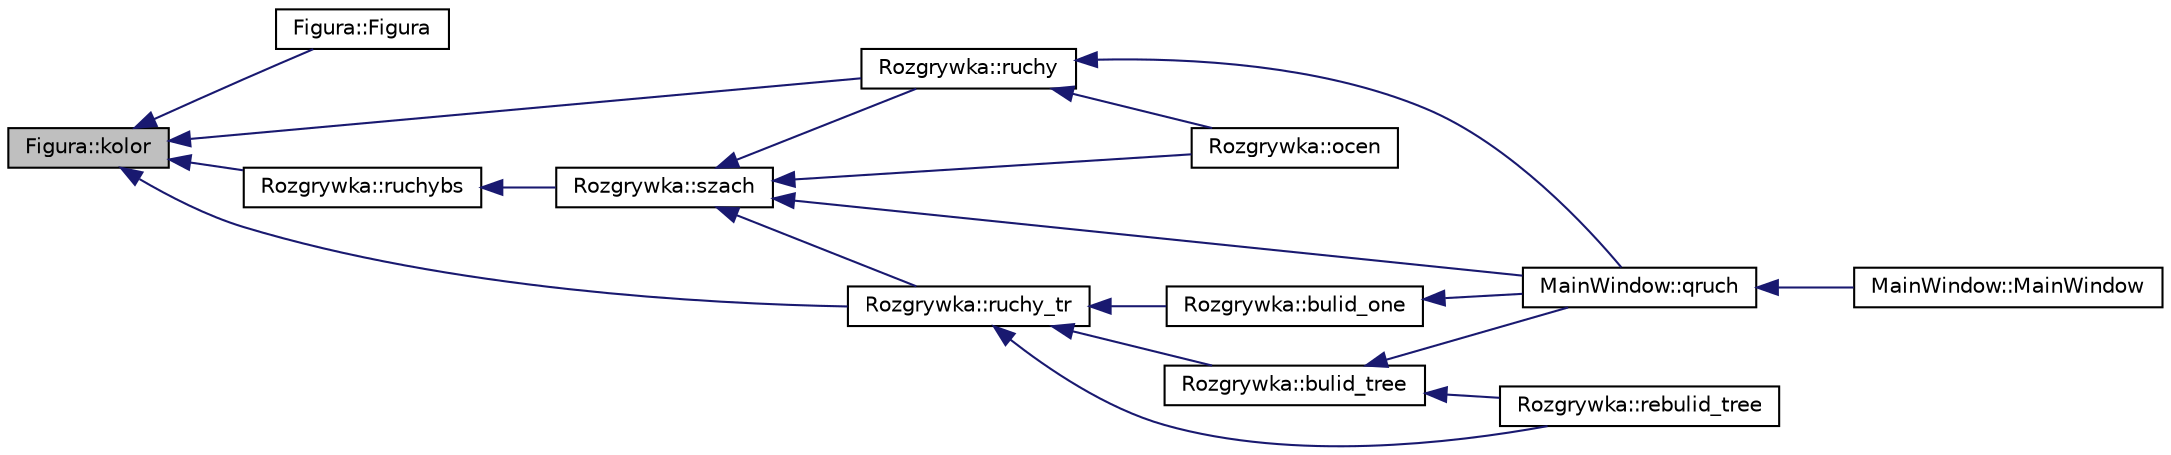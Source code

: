 digraph G
{
  edge [fontname="Helvetica",fontsize="10",labelfontname="Helvetica",labelfontsize="10"];
  node [fontname="Helvetica",fontsize="10",shape=record];
  rankdir="LR";
  Node1 [label="Figura::kolor",height=0.2,width=0.4,color="black", fillcolor="grey75", style="filled" fontcolor="black"];
  Node1 -> Node2 [dir="back",color="midnightblue",fontsize="10",style="solid"];
  Node2 [label="Figura::Figura",height=0.2,width=0.4,color="black", fillcolor="white", style="filled",URL="$class_figura.html#a367128d959353c9077fa63fe340166e6"];
  Node1 -> Node3 [dir="back",color="midnightblue",fontsize="10",style="solid"];
  Node3 [label="Rozgrywka::ruchy",height=0.2,width=0.4,color="black", fillcolor="white", style="filled",URL="$class_rozgrywka.html#a4ec65bca4344fd3430b20a95b6ae5990"];
  Node3 -> Node4 [dir="back",color="midnightblue",fontsize="10",style="solid"];
  Node4 [label="MainWindow::qruch",height=0.2,width=0.4,color="black", fillcolor="white", style="filled",URL="$class_main_window.html#ad3e1191b4be0b343cdb2e246c9d11249",tooltip="Definicja funkcji reprezentująca wykonywane ruchy przez figury."];
  Node4 -> Node5 [dir="back",color="midnightblue",fontsize="10",style="solid"];
  Node5 [label="MainWindow::MainWindow",height=0.2,width=0.4,color="black", fillcolor="white", style="filled",URL="$class_main_window.html#a8b244be8b7b7db1b08de2a2acb9409db"];
  Node3 -> Node6 [dir="back",color="midnightblue",fontsize="10",style="solid"];
  Node6 [label="Rozgrywka::ocen",height=0.2,width=0.4,color="black", fillcolor="white", style="filled",URL="$class_rozgrywka.html#a2d9e12afa1eefa14db00415fd5e51f0e"];
  Node1 -> Node7 [dir="back",color="midnightblue",fontsize="10",style="solid"];
  Node7 [label="Rozgrywka::ruchy_tr",height=0.2,width=0.4,color="black", fillcolor="white", style="filled",URL="$class_rozgrywka.html#a645745edda67c70e61ccd6c846ea9548"];
  Node7 -> Node8 [dir="back",color="midnightblue",fontsize="10",style="solid"];
  Node8 [label="Rozgrywka::bulid_one",height=0.2,width=0.4,color="black", fillcolor="white", style="filled",URL="$class_rozgrywka.html#a9ce747229d6682ddda26e68046174ed5"];
  Node8 -> Node4 [dir="back",color="midnightblue",fontsize="10",style="solid"];
  Node7 -> Node9 [dir="back",color="midnightblue",fontsize="10",style="solid"];
  Node9 [label="Rozgrywka::bulid_tree",height=0.2,width=0.4,color="black", fillcolor="white", style="filled",URL="$class_rozgrywka.html#a24317fb3c62860672c260b68d9726cec"];
  Node9 -> Node4 [dir="back",color="midnightblue",fontsize="10",style="solid"];
  Node9 -> Node10 [dir="back",color="midnightblue",fontsize="10",style="solid"];
  Node10 [label="Rozgrywka::rebulid_tree",height=0.2,width=0.4,color="black", fillcolor="white", style="filled",URL="$class_rozgrywka.html#a7958d4c1c224107c0653f7748a479878"];
  Node7 -> Node10 [dir="back",color="midnightblue",fontsize="10",style="solid"];
  Node1 -> Node11 [dir="back",color="midnightblue",fontsize="10",style="solid"];
  Node11 [label="Rozgrywka::ruchybs",height=0.2,width=0.4,color="black", fillcolor="white", style="filled",URL="$class_rozgrywka.html#ac50b0a9d83d128bd38b3f71bd161378c"];
  Node11 -> Node12 [dir="back",color="midnightblue",fontsize="10",style="solid"];
  Node12 [label="Rozgrywka::szach",height=0.2,width=0.4,color="black", fillcolor="white", style="filled",URL="$class_rozgrywka.html#ac3b8130edcb63f1f828e6e613a2cc05c"];
  Node12 -> Node4 [dir="back",color="midnightblue",fontsize="10",style="solid"];
  Node12 -> Node3 [dir="back",color="midnightblue",fontsize="10",style="solid"];
  Node12 -> Node7 [dir="back",color="midnightblue",fontsize="10",style="solid"];
  Node12 -> Node6 [dir="back",color="midnightblue",fontsize="10",style="solid"];
}
